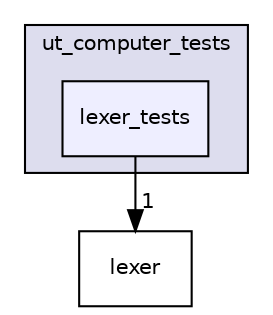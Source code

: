 digraph "/Users/raphael/Documents/Etudes_Informatique/GitHub/Projet_LO21/ut-computer/UTComputer/ut_computer_tests/lexer_tests" {
  compound=true
  node [ fontsize="10", fontname="Helvetica"];
  edge [ labelfontsize="10", labelfontname="Helvetica"];
  subgraph clusterdir_be0a10119af180d52e817a8f05dc15d6 {
    graph [ bgcolor="#ddddee", pencolor="black", label="ut_computer_tests" fontname="Helvetica", fontsize="10", URL="dir_be0a10119af180d52e817a8f05dc15d6.html"]
  dir_c072b276754bf6b6b87408a8273afa90 [shape=box, label="lexer_tests", style="filled", fillcolor="#eeeeff", pencolor="black", URL="dir_c072b276754bf6b6b87408a8273afa90.html"];
  }
  dir_34a36fc2fd305e98d57be1e39a512e05 [shape=box label="lexer" URL="dir_34a36fc2fd305e98d57be1e39a512e05.html"];
  dir_c072b276754bf6b6b87408a8273afa90->dir_34a36fc2fd305e98d57be1e39a512e05 [headlabel="1", labeldistance=1.5 headhref="dir_000014_000003.html"];
}
